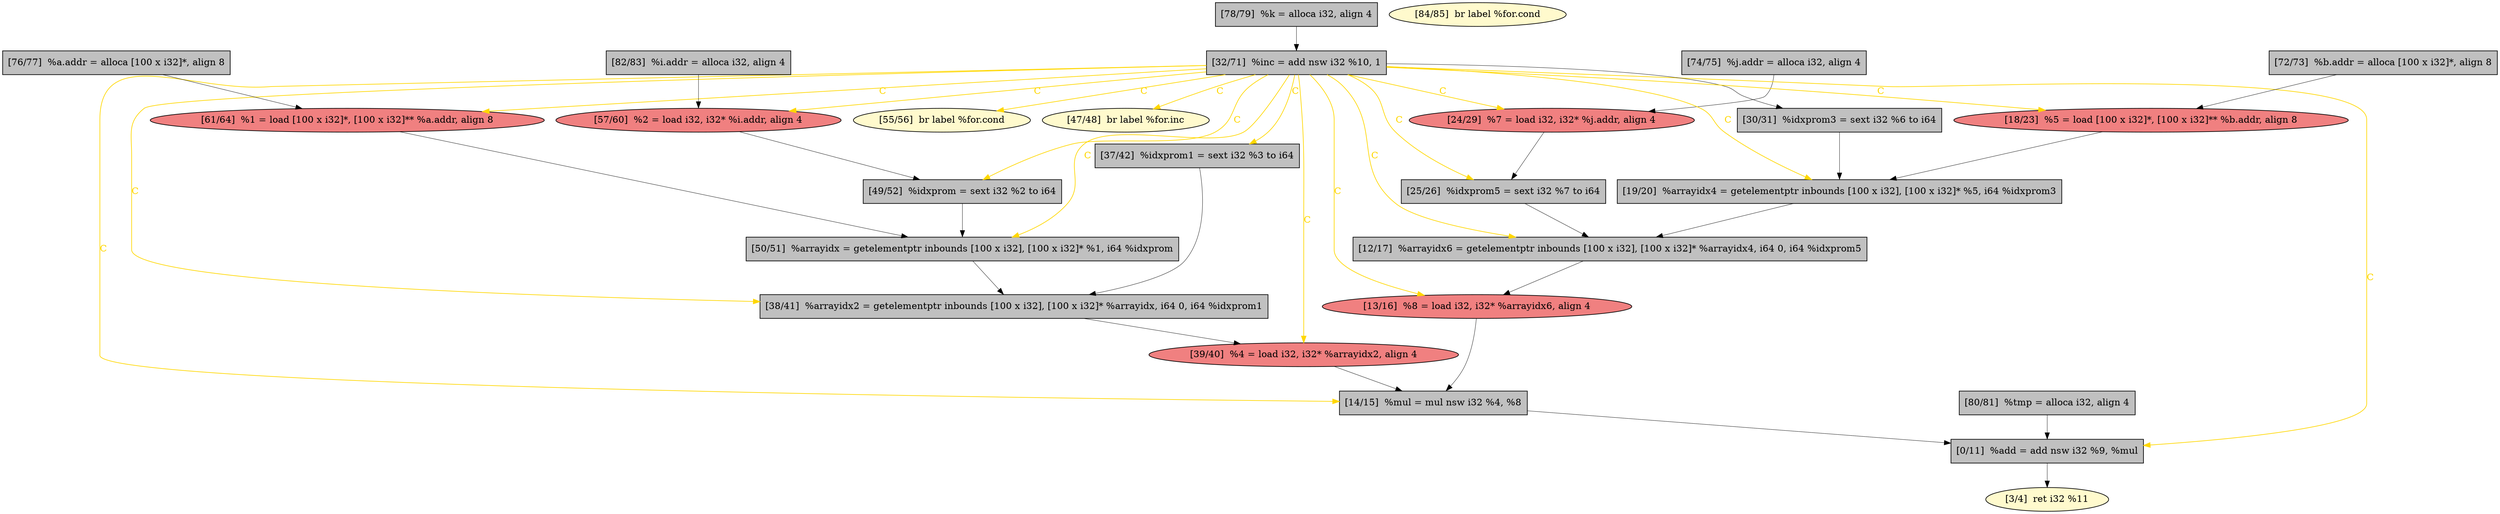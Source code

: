 
digraph G {


node127 [fillcolor=grey,label="[78/79]  %k = alloca i32, align 4",shape=rectangle,style=filled ]
node125 [fillcolor=lightcoral,label="[61/64]  %1 = load [100 x i32]*, [100 x i32]** %a.addr, align 8",shape=ellipse,style=filled ]
node124 [fillcolor=grey,label="[19/20]  %arrayidx4 = getelementptr inbounds [100 x i32], [100 x i32]* %5, i64 %idxprom3",shape=rectangle,style=filled ]
node123 [fillcolor=grey,label="[74/75]  %j.addr = alloca i32, align 4",shape=rectangle,style=filled ]
node120 [fillcolor=lightcoral,label="[24/29]  %7 = load i32, i32* %j.addr, align 4",shape=ellipse,style=filled ]
node119 [fillcolor=grey,label="[0/11]  %add = add nsw i32 %9, %mul",shape=rectangle,style=filled ]
node118 [fillcolor=grey,label="[12/17]  %arrayidx6 = getelementptr inbounds [100 x i32], [100 x i32]* %arrayidx4, i64 0, i64 %idxprom5",shape=rectangle,style=filled ]
node105 [fillcolor=lemonchiffon,label="[55/56]  br label %for.cond",shape=ellipse,style=filled ]
node104 [fillcolor=grey,label="[14/15]  %mul = mul nsw i32 %4, %8",shape=rectangle,style=filled ]
node101 [fillcolor=grey,label="[38/41]  %arrayidx2 = getelementptr inbounds [100 x i32], [100 x i32]* %arrayidx, i64 0, i64 %idxprom1",shape=rectangle,style=filled ]
node110 [fillcolor=grey,label="[80/81]  %tmp = alloca i32, align 4",shape=rectangle,style=filled ]
node126 [fillcolor=lemonchiffon,label="[3/4]  ret i32 %11",shape=ellipse,style=filled ]
node102 [fillcolor=grey,label="[32/71]  %inc = add nsw i32 %10, 1",shape=rectangle,style=filled ]
node108 [fillcolor=grey,label="[30/31]  %idxprom3 = sext i32 %6 to i64",shape=rectangle,style=filled ]
node107 [fillcolor=lemonchiffon,label="[47/48]  br label %for.inc",shape=ellipse,style=filled ]
node111 [fillcolor=grey,label="[50/51]  %arrayidx = getelementptr inbounds [100 x i32], [100 x i32]* %1, i64 %idxprom",shape=rectangle,style=filled ]
node121 [fillcolor=lightcoral,label="[13/16]  %8 = load i32, i32* %arrayidx6, align 4",shape=ellipse,style=filled ]
node103 [fillcolor=grey,label="[49/52]  %idxprom = sext i32 %2 to i64",shape=rectangle,style=filled ]
node112 [fillcolor=grey,label="[25/26]  %idxprom5 = sext i32 %7 to i64",shape=rectangle,style=filled ]
node117 [fillcolor=grey,label="[82/83]  %i.addr = alloca i32, align 4",shape=rectangle,style=filled ]
node106 [fillcolor=grey,label="[72/73]  %b.addr = alloca [100 x i32]*, align 8",shape=rectangle,style=filled ]
node113 [fillcolor=grey,label="[76/77]  %a.addr = alloca [100 x i32]*, align 8",shape=rectangle,style=filled ]
node109 [fillcolor=lightcoral,label="[57/60]  %2 = load i32, i32* %i.addr, align 4",shape=ellipse,style=filled ]
node114 [fillcolor=lemonchiffon,label="[84/85]  br label %for.cond",shape=ellipse,style=filled ]
node122 [fillcolor=lightcoral,label="[39/40]  %4 = load i32, i32* %arrayidx2, align 4",shape=ellipse,style=filled ]
node115 [fillcolor=grey,label="[37/42]  %idxprom1 = sext i32 %3 to i64",shape=rectangle,style=filled ]
node116 [fillcolor=lightcoral,label="[18/23]  %5 = load [100 x i32]*, [100 x i32]** %b.addr, align 8",shape=ellipse,style=filled ]

node102->node105 [style=solid,color=gold,label="C",penwidth=1.0,fontcolor=gold ]
node108->node124 [style=solid,color=black,label="",penwidth=0.5,fontcolor=black ]
node102->node109 [style=solid,color=gold,label="C",penwidth=1.0,fontcolor=gold ]
node106->node116 [style=solid,color=black,label="",penwidth=0.5,fontcolor=black ]
node124->node118 [style=solid,color=black,label="",penwidth=0.5,fontcolor=black ]
node113->node125 [style=solid,color=black,label="",penwidth=0.5,fontcolor=black ]
node123->node120 [style=solid,color=black,label="",penwidth=0.5,fontcolor=black ]
node119->node126 [style=solid,color=black,label="",penwidth=0.5,fontcolor=black ]
node111->node101 [style=solid,color=black,label="",penwidth=0.5,fontcolor=black ]
node120->node112 [style=solid,color=black,label="",penwidth=0.5,fontcolor=black ]
node116->node124 [style=solid,color=black,label="",penwidth=0.5,fontcolor=black ]
node102->node103 [style=solid,color=gold,label="C",penwidth=1.0,fontcolor=gold ]
node117->node109 [style=solid,color=black,label="",penwidth=0.5,fontcolor=black ]
node102->node116 [style=solid,color=gold,label="C",penwidth=1.0,fontcolor=gold ]
node102->node108 [style=solid,color=black,label="",penwidth=0.5,fontcolor=black ]
node101->node122 [style=solid,color=black,label="",penwidth=0.5,fontcolor=black ]
node122->node104 [style=solid,color=black,label="",penwidth=0.5,fontcolor=black ]
node103->node111 [style=solid,color=black,label="",penwidth=0.5,fontcolor=black ]
node125->node111 [style=solid,color=black,label="",penwidth=0.5,fontcolor=black ]
node127->node102 [style=solid,color=black,label="",penwidth=0.5,fontcolor=black ]
node102->node120 [style=solid,color=gold,label="C",penwidth=1.0,fontcolor=gold ]
node110->node119 [style=solid,color=black,label="",penwidth=0.5,fontcolor=black ]
node102->node101 [style=solid,color=gold,label="C",penwidth=1.0,fontcolor=gold ]
node115->node101 [style=solid,color=black,label="",penwidth=0.5,fontcolor=black ]
node121->node104 [style=solid,color=black,label="",penwidth=0.5,fontcolor=black ]
node102->node107 [style=solid,color=gold,label="C",penwidth=1.0,fontcolor=gold ]
node102->node122 [style=solid,color=gold,label="C",penwidth=1.0,fontcolor=gold ]
node104->node119 [style=solid,color=black,label="",penwidth=0.5,fontcolor=black ]
node102->node121 [style=solid,color=gold,label="C",penwidth=1.0,fontcolor=gold ]
node102->node119 [style=solid,color=gold,label="C",penwidth=1.0,fontcolor=gold ]
node118->node121 [style=solid,color=black,label="",penwidth=0.5,fontcolor=black ]
node102->node104 [style=solid,color=gold,label="C",penwidth=1.0,fontcolor=gold ]
node112->node118 [style=solid,color=black,label="",penwidth=0.5,fontcolor=black ]
node109->node103 [style=solid,color=black,label="",penwidth=0.5,fontcolor=black ]
node102->node112 [style=solid,color=gold,label="C",penwidth=1.0,fontcolor=gold ]
node102->node125 [style=solid,color=gold,label="C",penwidth=1.0,fontcolor=gold ]
node102->node115 [style=solid,color=gold,label="C",penwidth=1.0,fontcolor=gold ]
node102->node111 [style=solid,color=gold,label="C",penwidth=1.0,fontcolor=gold ]
node102->node118 [style=solid,color=gold,label="C",penwidth=1.0,fontcolor=gold ]
node102->node124 [style=solid,color=gold,label="C",penwidth=1.0,fontcolor=gold ]


}
